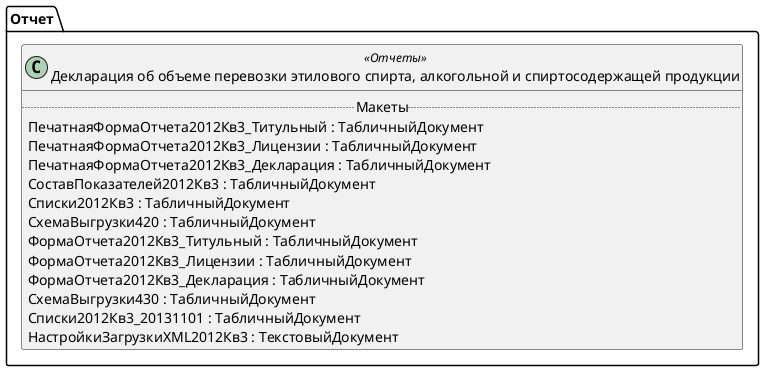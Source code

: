 ﻿@startuml РегламентированныйОтчетАлкоПриложение8
'!include templates.wsd
'..\include templates.wsd
class Отчет.РегламентированныйОтчетАлкоПриложение8 as "Декларация об объеме перевозки этилового спирта, алкогольной и спиртосодержащей продукции" <<Отчеты>>
{
..Макеты..
ПечатнаяФормаОтчета2012Кв3_Титульный : ТабличныйДокумент
ПечатнаяФормаОтчета2012Кв3_Лицензии : ТабличныйДокумент
ПечатнаяФормаОтчета2012Кв3_Декларация : ТабличныйДокумент
СоставПоказателей2012Кв3 : ТабличныйДокумент
Списки2012Кв3 : ТабличныйДокумент
СхемаВыгрузки420 : ТабличныйДокумент
ФормаОтчета2012Кв3_Титульный : ТабличныйДокумент
ФормаОтчета2012Кв3_Лицензии : ТабличныйДокумент
ФормаОтчета2012Кв3_Декларация : ТабличныйДокумент
СхемаВыгрузки430 : ТабличныйДокумент
Списки2012Кв3_20131101 : ТабличныйДокумент
НастройкиЗагрузкиXML2012Кв3 : ТекстовыйДокумент
}
@enduml
